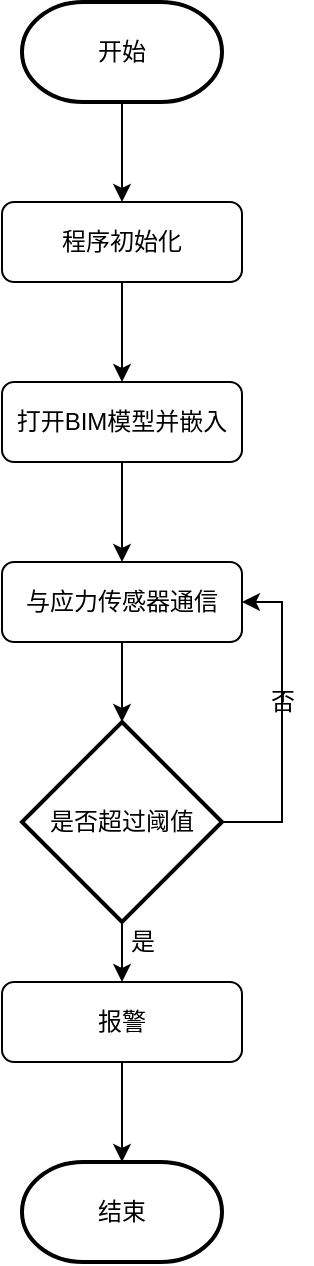 <mxfile version="14.5.3" type="github">
  <diagram id="C5RBs43oDa-KdzZeNtuy" name="Page-1">
    <mxGraphModel dx="1422" dy="763" grid="1" gridSize="10" guides="1" tooltips="1" connect="1" arrows="1" fold="1" page="1" pageScale="1" pageWidth="827" pageHeight="1169" math="0" shadow="0">
      <root>
        <mxCell id="WIyWlLk6GJQsqaUBKTNV-0" />
        <mxCell id="WIyWlLk6GJQsqaUBKTNV-1" parent="WIyWlLk6GJQsqaUBKTNV-0" />
        <mxCell id="6qLcmY7h5NQr_wiigwaO-7" value="" style="edgeStyle=orthogonalEdgeStyle;rounded=0;orthogonalLoop=1;jettySize=auto;html=1;" edge="1" parent="WIyWlLk6GJQsqaUBKTNV-1" source="6qLcmY7h5NQr_wiigwaO-0" target="6qLcmY7h5NQr_wiigwaO-1">
          <mxGeometry relative="1" as="geometry" />
        </mxCell>
        <mxCell id="6qLcmY7h5NQr_wiigwaO-0" value="开始" style="strokeWidth=2;html=1;shape=mxgraph.flowchart.terminator;whiteSpace=wrap;" vertex="1" parent="WIyWlLk6GJQsqaUBKTNV-1">
          <mxGeometry x="350" y="70" width="100" height="50" as="geometry" />
        </mxCell>
        <mxCell id="6qLcmY7h5NQr_wiigwaO-8" value="" style="edgeStyle=orthogonalEdgeStyle;rounded=0;orthogonalLoop=1;jettySize=auto;html=1;" edge="1" parent="WIyWlLk6GJQsqaUBKTNV-1" source="6qLcmY7h5NQr_wiigwaO-1" target="6qLcmY7h5NQr_wiigwaO-2">
          <mxGeometry relative="1" as="geometry" />
        </mxCell>
        <mxCell id="6qLcmY7h5NQr_wiigwaO-1" value="程序初始化" style="rounded=1;whiteSpace=wrap;html=1;fontSize=12;glass=0;strokeWidth=1;shadow=0;" vertex="1" parent="WIyWlLk6GJQsqaUBKTNV-1">
          <mxGeometry x="340" y="170" width="120" height="40" as="geometry" />
        </mxCell>
        <mxCell id="6qLcmY7h5NQr_wiigwaO-9" value="" style="edgeStyle=orthogonalEdgeStyle;rounded=0;orthogonalLoop=1;jettySize=auto;html=1;" edge="1" parent="WIyWlLk6GJQsqaUBKTNV-1" source="6qLcmY7h5NQr_wiigwaO-2" target="6qLcmY7h5NQr_wiigwaO-3">
          <mxGeometry relative="1" as="geometry" />
        </mxCell>
        <mxCell id="6qLcmY7h5NQr_wiigwaO-2" value="打开BIM模型并嵌入" style="rounded=1;whiteSpace=wrap;html=1;fontSize=12;glass=0;strokeWidth=1;shadow=0;" vertex="1" parent="WIyWlLk6GJQsqaUBKTNV-1">
          <mxGeometry x="340" y="260" width="120" height="40" as="geometry" />
        </mxCell>
        <mxCell id="6qLcmY7h5NQr_wiigwaO-10" value="" style="edgeStyle=orthogonalEdgeStyle;rounded=0;orthogonalLoop=1;jettySize=auto;html=1;" edge="1" parent="WIyWlLk6GJQsqaUBKTNV-1" source="6qLcmY7h5NQr_wiigwaO-3" target="6qLcmY7h5NQr_wiigwaO-4">
          <mxGeometry relative="1" as="geometry" />
        </mxCell>
        <mxCell id="6qLcmY7h5NQr_wiigwaO-3" value="与应力传感器通信" style="rounded=1;whiteSpace=wrap;html=1;fontSize=12;glass=0;strokeWidth=1;shadow=0;" vertex="1" parent="WIyWlLk6GJQsqaUBKTNV-1">
          <mxGeometry x="340" y="350" width="120" height="40" as="geometry" />
        </mxCell>
        <mxCell id="6qLcmY7h5NQr_wiigwaO-11" value="" style="edgeStyle=orthogonalEdgeStyle;rounded=0;orthogonalLoop=1;jettySize=auto;html=1;" edge="1" parent="WIyWlLk6GJQsqaUBKTNV-1" source="6qLcmY7h5NQr_wiigwaO-4" target="6qLcmY7h5NQr_wiigwaO-5">
          <mxGeometry relative="1" as="geometry" />
        </mxCell>
        <mxCell id="6qLcmY7h5NQr_wiigwaO-13" style="edgeStyle=orthogonalEdgeStyle;rounded=0;orthogonalLoop=1;jettySize=auto;html=1;exitX=1;exitY=0.5;exitDx=0;exitDy=0;exitPerimeter=0;entryX=1;entryY=0.5;entryDx=0;entryDy=0;" edge="1" parent="WIyWlLk6GJQsqaUBKTNV-1" source="6qLcmY7h5NQr_wiigwaO-4" target="6qLcmY7h5NQr_wiigwaO-3">
          <mxGeometry relative="1" as="geometry">
            <Array as="points">
              <mxPoint x="480" y="480" />
              <mxPoint x="480" y="370" />
            </Array>
          </mxGeometry>
        </mxCell>
        <mxCell id="6qLcmY7h5NQr_wiigwaO-4" value="是否超过阈值" style="strokeWidth=2;html=1;shape=mxgraph.flowchart.decision;whiteSpace=wrap;" vertex="1" parent="WIyWlLk6GJQsqaUBKTNV-1">
          <mxGeometry x="350" y="430" width="100" height="100" as="geometry" />
        </mxCell>
        <mxCell id="6qLcmY7h5NQr_wiigwaO-12" value="" style="edgeStyle=orthogonalEdgeStyle;rounded=0;orthogonalLoop=1;jettySize=auto;html=1;" edge="1" parent="WIyWlLk6GJQsqaUBKTNV-1" source="6qLcmY7h5NQr_wiigwaO-5" target="6qLcmY7h5NQr_wiigwaO-6">
          <mxGeometry relative="1" as="geometry" />
        </mxCell>
        <mxCell id="6qLcmY7h5NQr_wiigwaO-5" value="报警" style="rounded=1;whiteSpace=wrap;html=1;fontSize=12;glass=0;strokeWidth=1;shadow=0;" vertex="1" parent="WIyWlLk6GJQsqaUBKTNV-1">
          <mxGeometry x="340" y="560" width="120" height="40" as="geometry" />
        </mxCell>
        <mxCell id="6qLcmY7h5NQr_wiigwaO-6" value="结束" style="strokeWidth=2;html=1;shape=mxgraph.flowchart.terminator;whiteSpace=wrap;" vertex="1" parent="WIyWlLk6GJQsqaUBKTNV-1">
          <mxGeometry x="350" y="650" width="100" height="50" as="geometry" />
        </mxCell>
        <mxCell id="6qLcmY7h5NQr_wiigwaO-14" value="是" style="text;html=1;align=center;verticalAlign=middle;resizable=0;points=[];autosize=1;" vertex="1" parent="WIyWlLk6GJQsqaUBKTNV-1">
          <mxGeometry x="395" y="530" width="30" height="20" as="geometry" />
        </mxCell>
        <mxCell id="6qLcmY7h5NQr_wiigwaO-15" value="否" style="text;html=1;align=center;verticalAlign=middle;resizable=0;points=[];autosize=1;" vertex="1" parent="WIyWlLk6GJQsqaUBKTNV-1">
          <mxGeometry x="465" y="410" width="30" height="20" as="geometry" />
        </mxCell>
      </root>
    </mxGraphModel>
  </diagram>
</mxfile>
